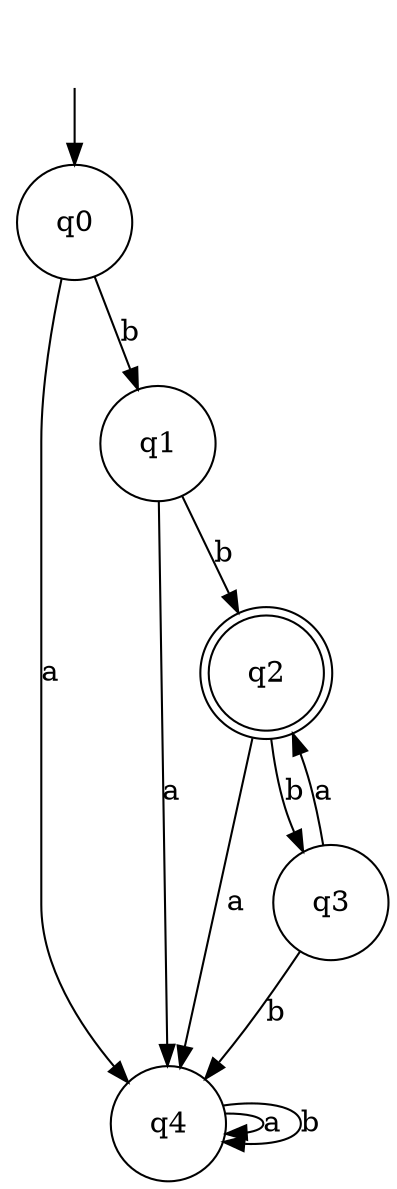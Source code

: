 digraph Automaton {

_nil [style = invis, label=<<TABLE BORDER="0" CELLBORDER="" CELLSPACING="0"><TR><TD>_nil</TD></TR></TABLE>>];

q4 [shape = circle, label=<<TABLE BORDER="0" CELLBORDER="0" CELLSPACING="0"><TR><TD>q4</TD></TR></TABLE>>];

q0 [shape = circle, label=<<TABLE BORDER="0" CELLBORDER="0" CELLSPACING="0"><TR><TD>q0</TD></TR></TABLE>>];

q2 [shape = doublecircle, label=<<TABLE BORDER="0" CELLBORDER="0" CELLSPACING="0"><TR><TD>q2</TD></TR></TABLE>>];

q1 [shape = circle, label=<<TABLE BORDER="0" CELLBORDER="0" CELLSPACING="0"><TR><TD>q1</TD></TR></TABLE>>];

q3 [shape = circle, label=<<TABLE BORDER="0" CELLBORDER="0" CELLSPACING="0"><TR><TD>q3</TD></TR></TABLE>>];

q3->q4 [label="b"];

q4->q4 [label="a"];

q4->q4 [label="b"];

q3->q2 [label="a"];

_nil -> q0 [];

q1->q2 [label="b"];

q2->q4 [label="a"];

q0->q1 [label="b"];

q2->q3 [label="b"];

q0->q4 [label="a"];

q1->q4 [label="a"];

}
